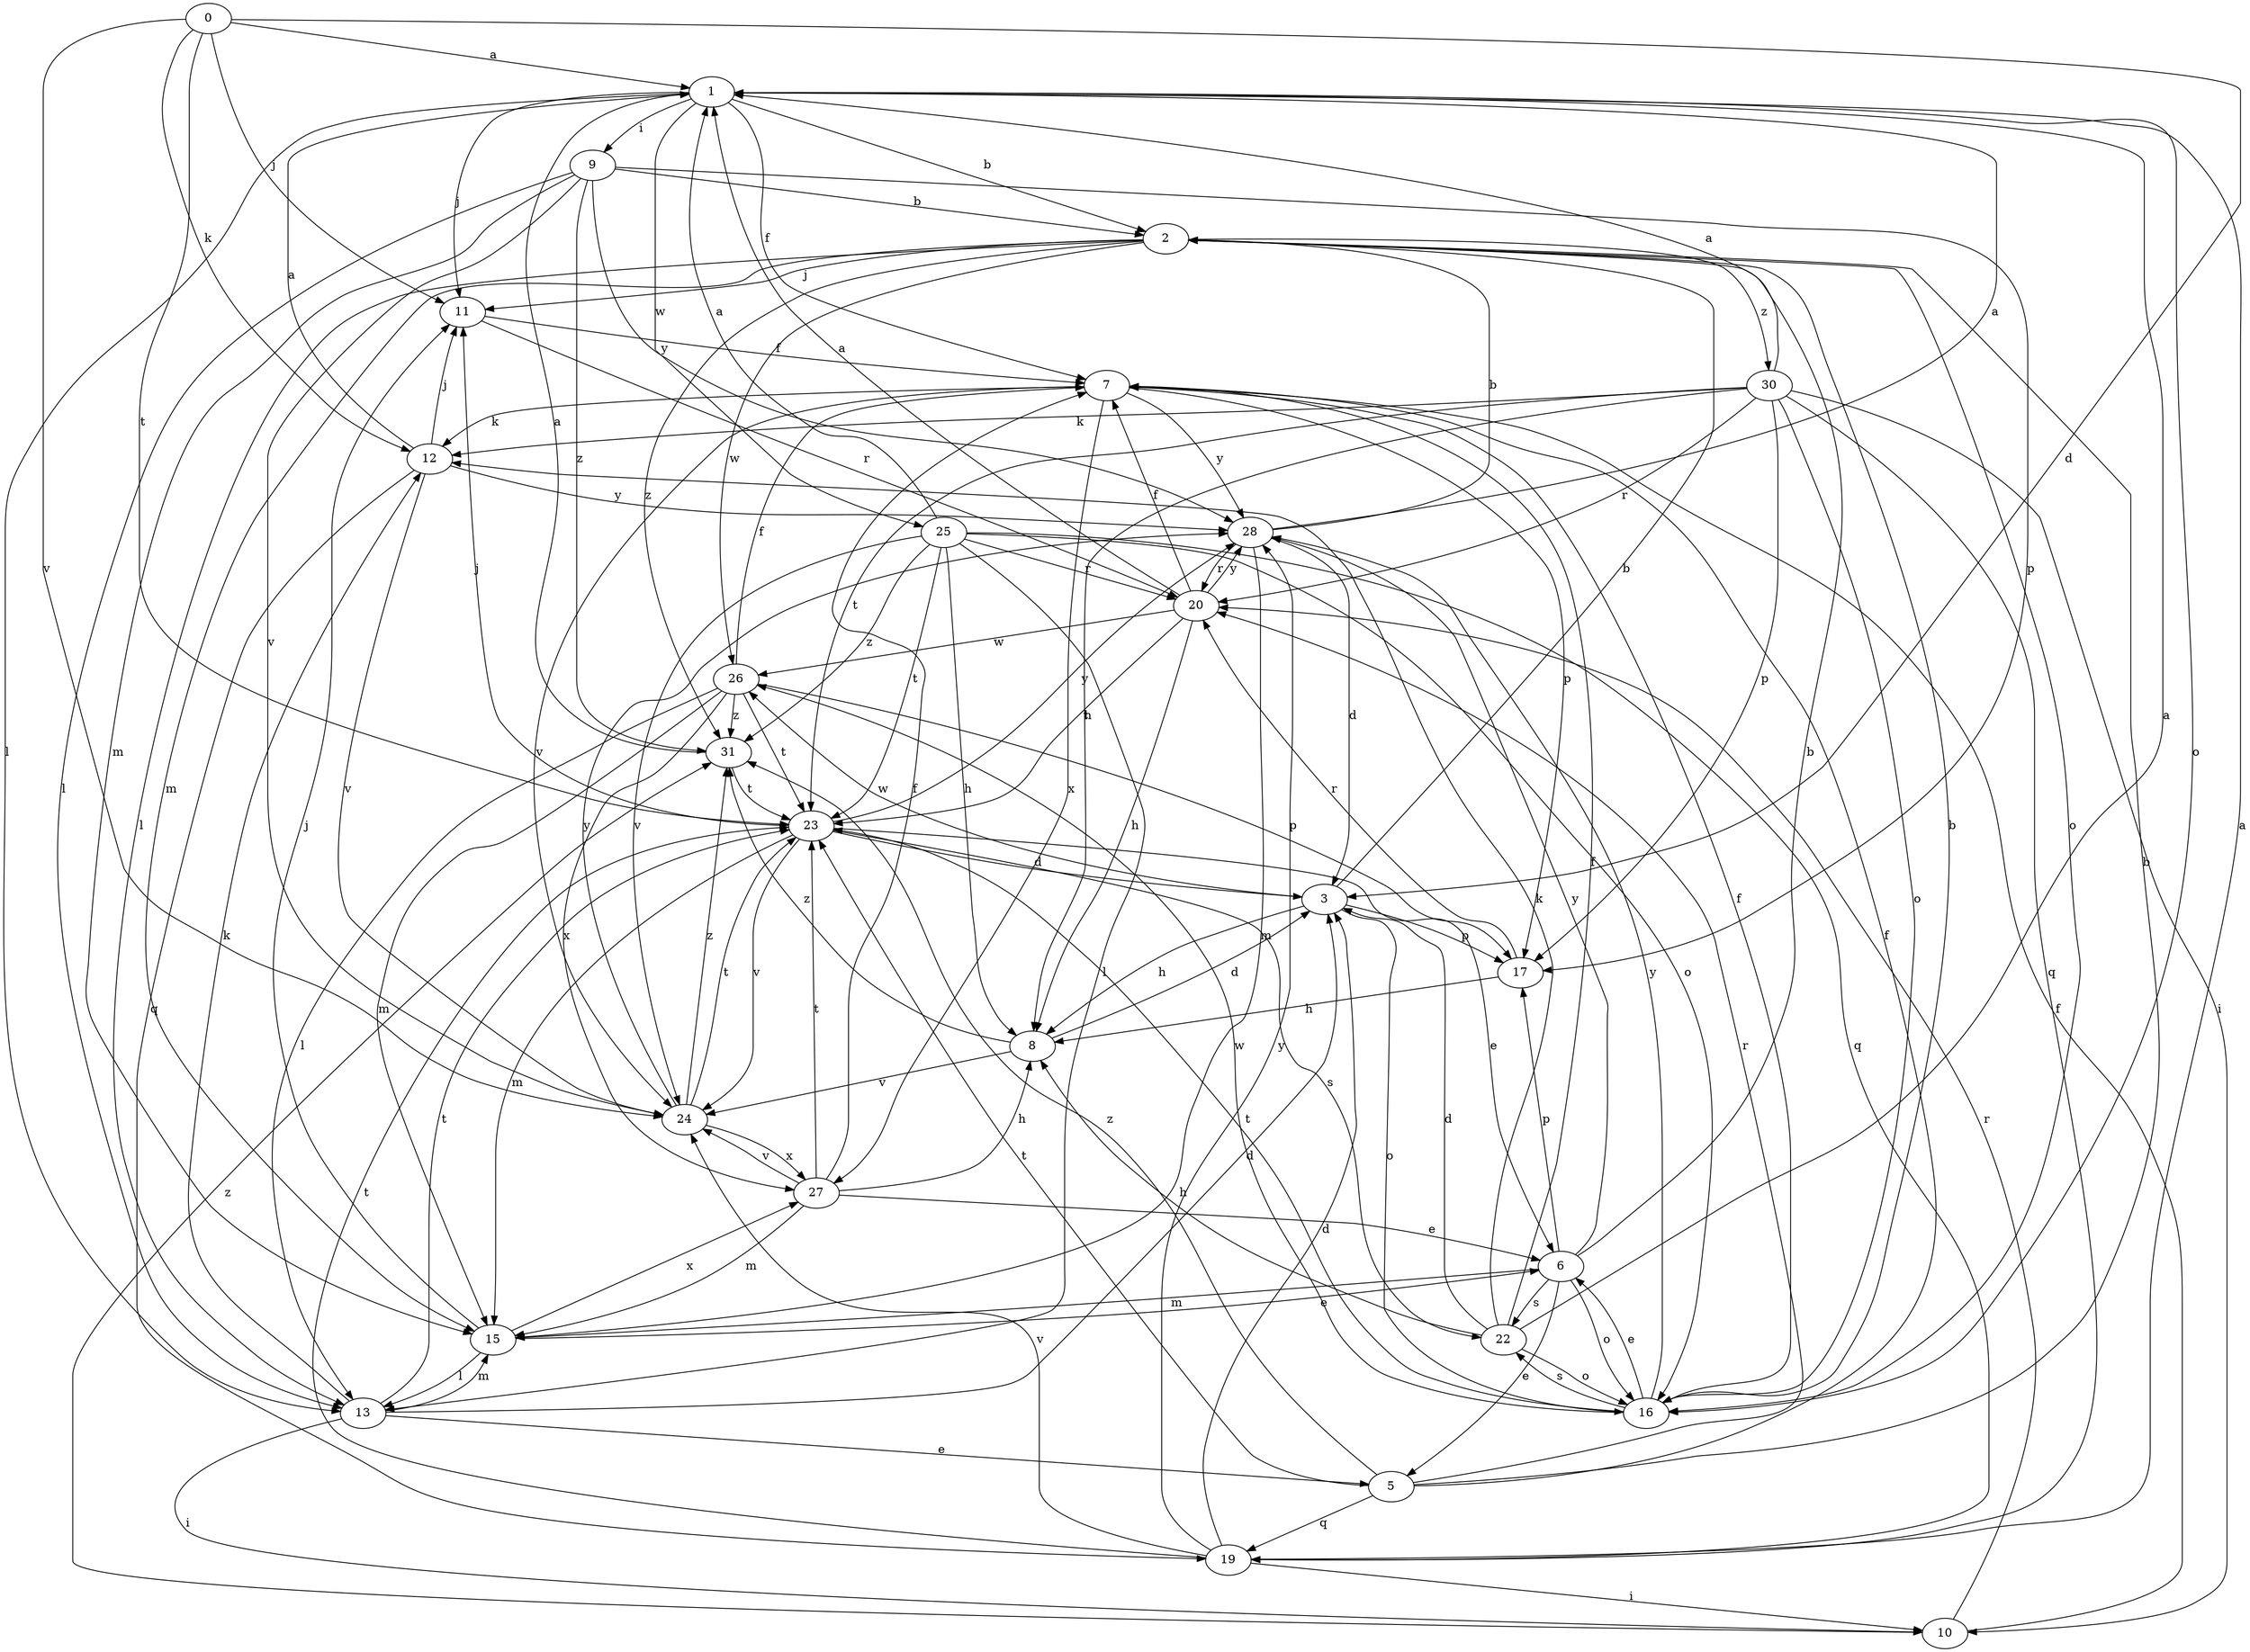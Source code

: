 strict digraph  {
0;
1;
2;
3;
5;
6;
7;
8;
9;
10;
11;
12;
13;
15;
16;
17;
19;
20;
22;
23;
24;
25;
26;
27;
28;
30;
31;
0 -> 1  [label=a];
0 -> 3  [label=d];
0 -> 11  [label=j];
0 -> 12  [label=k];
0 -> 23  [label=t];
0 -> 24  [label=v];
1 -> 2  [label=b];
1 -> 7  [label=f];
1 -> 9  [label=i];
1 -> 11  [label=j];
1 -> 13  [label=l];
1 -> 16  [label=o];
1 -> 25  [label=w];
2 -> 11  [label=j];
2 -> 13  [label=l];
2 -> 15  [label=m];
2 -> 16  [label=o];
2 -> 26  [label=w];
2 -> 30  [label=z];
2 -> 31  [label=z];
3 -> 2  [label=b];
3 -> 8  [label=h];
3 -> 16  [label=o];
3 -> 17  [label=p];
3 -> 26  [label=w];
5 -> 2  [label=b];
5 -> 7  [label=f];
5 -> 19  [label=q];
5 -> 20  [label=r];
5 -> 23  [label=t];
5 -> 31  [label=z];
6 -> 2  [label=b];
6 -> 5  [label=e];
6 -> 15  [label=m];
6 -> 16  [label=o];
6 -> 17  [label=p];
6 -> 22  [label=s];
6 -> 28  [label=y];
7 -> 12  [label=k];
7 -> 17  [label=p];
7 -> 24  [label=v];
7 -> 27  [label=x];
7 -> 28  [label=y];
8 -> 3  [label=d];
8 -> 24  [label=v];
8 -> 31  [label=z];
9 -> 2  [label=b];
9 -> 13  [label=l];
9 -> 15  [label=m];
9 -> 17  [label=p];
9 -> 24  [label=v];
9 -> 28  [label=y];
9 -> 31  [label=z];
10 -> 7  [label=f];
10 -> 20  [label=r];
10 -> 31  [label=z];
11 -> 7  [label=f];
11 -> 20  [label=r];
12 -> 1  [label=a];
12 -> 11  [label=j];
12 -> 19  [label=q];
12 -> 24  [label=v];
12 -> 28  [label=y];
13 -> 3  [label=d];
13 -> 5  [label=e];
13 -> 10  [label=i];
13 -> 12  [label=k];
13 -> 15  [label=m];
13 -> 23  [label=t];
15 -> 6  [label=e];
15 -> 11  [label=j];
15 -> 13  [label=l];
15 -> 27  [label=x];
16 -> 2  [label=b];
16 -> 6  [label=e];
16 -> 7  [label=f];
16 -> 22  [label=s];
16 -> 23  [label=t];
16 -> 26  [label=w];
16 -> 28  [label=y];
17 -> 8  [label=h];
17 -> 20  [label=r];
19 -> 1  [label=a];
19 -> 3  [label=d];
19 -> 10  [label=i];
19 -> 23  [label=t];
19 -> 24  [label=v];
19 -> 28  [label=y];
20 -> 1  [label=a];
20 -> 7  [label=f];
20 -> 8  [label=h];
20 -> 23  [label=t];
20 -> 26  [label=w];
20 -> 28  [label=y];
22 -> 1  [label=a];
22 -> 3  [label=d];
22 -> 7  [label=f];
22 -> 8  [label=h];
22 -> 12  [label=k];
22 -> 16  [label=o];
23 -> 3  [label=d];
23 -> 6  [label=e];
23 -> 11  [label=j];
23 -> 15  [label=m];
23 -> 22  [label=s];
23 -> 24  [label=v];
23 -> 28  [label=y];
24 -> 23  [label=t];
24 -> 27  [label=x];
24 -> 28  [label=y];
24 -> 31  [label=z];
25 -> 1  [label=a];
25 -> 8  [label=h];
25 -> 13  [label=l];
25 -> 16  [label=o];
25 -> 19  [label=q];
25 -> 20  [label=r];
25 -> 23  [label=t];
25 -> 24  [label=v];
25 -> 31  [label=z];
26 -> 7  [label=f];
26 -> 13  [label=l];
26 -> 15  [label=m];
26 -> 17  [label=p];
26 -> 23  [label=t];
26 -> 27  [label=x];
26 -> 31  [label=z];
27 -> 6  [label=e];
27 -> 7  [label=f];
27 -> 8  [label=h];
27 -> 15  [label=m];
27 -> 23  [label=t];
27 -> 24  [label=v];
28 -> 1  [label=a];
28 -> 2  [label=b];
28 -> 3  [label=d];
28 -> 15  [label=m];
28 -> 20  [label=r];
30 -> 1  [label=a];
30 -> 8  [label=h];
30 -> 10  [label=i];
30 -> 12  [label=k];
30 -> 16  [label=o];
30 -> 17  [label=p];
30 -> 19  [label=q];
30 -> 20  [label=r];
30 -> 23  [label=t];
31 -> 1  [label=a];
31 -> 23  [label=t];
}
